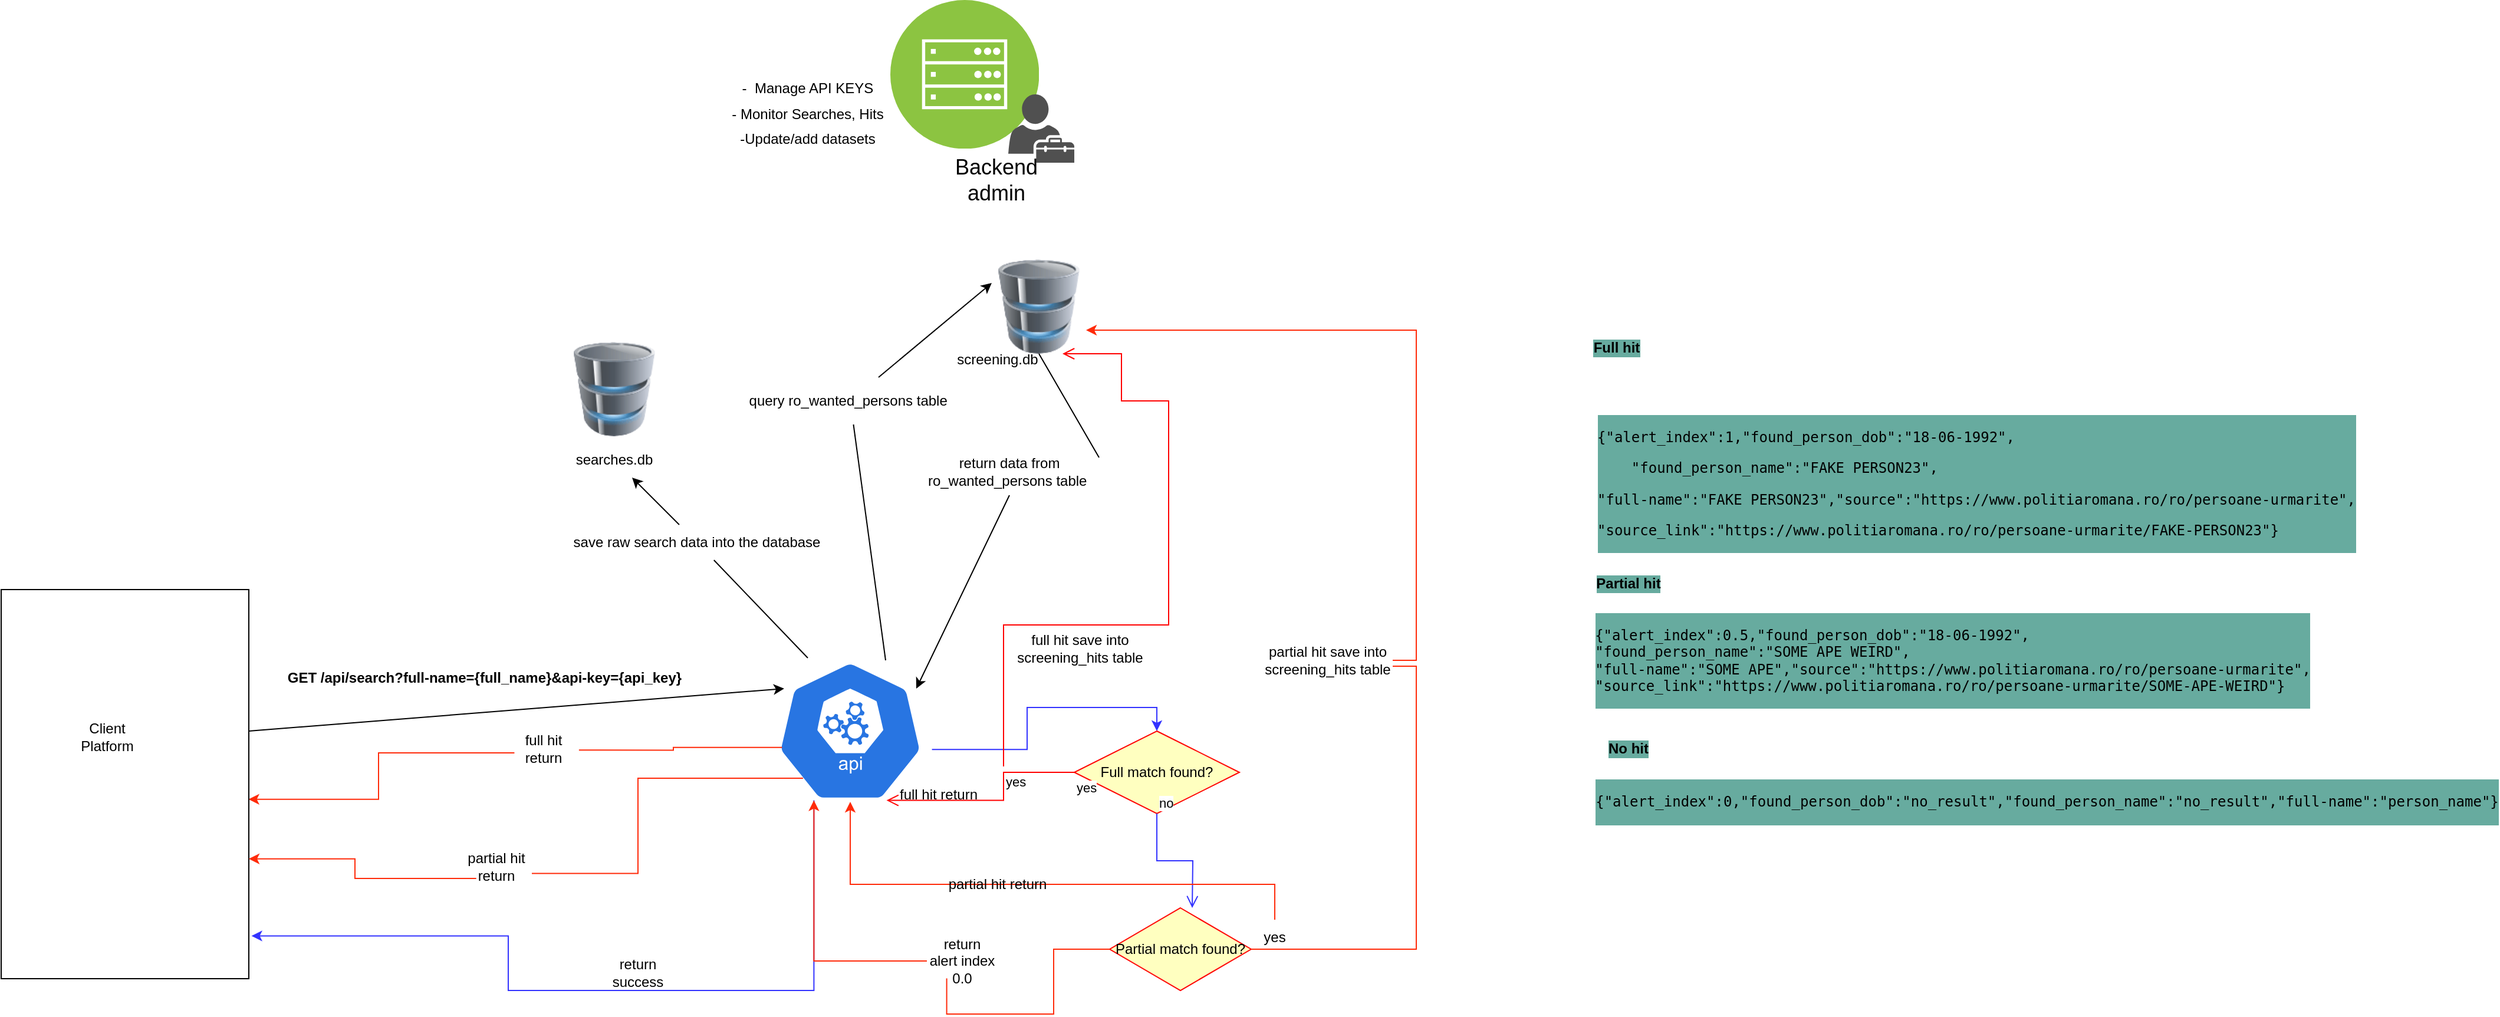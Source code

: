 <mxfile version="20.7.4" type="device"><diagram id="Ht1M8jgEwFfnCIfOTk4-" name="Page-1"><mxGraphModel dx="1468" dy="1824" grid="1" gridSize="10" guides="1" tooltips="1" connect="1" arrows="1" fold="1" page="1" pageScale="1" pageWidth="1169" pageHeight="827" math="0" shadow="0"><root><mxCell id="0"/><mxCell id="1" parent="0"/><mxCell id="ZZOkl-elD7u4CBkSJhDt-34" style="edgeStyle=orthogonalEdgeStyle;rounded=0;orthogonalLoop=1;jettySize=auto;html=1;exitX=0.087;exitY=0.616;exitDx=0;exitDy=0;exitPerimeter=0;entryX=0.999;entryY=0.539;entryDx=0;entryDy=0;entryPerimeter=0;strokeColor=#FF2B0A;startArrow=none;" edge="1" parent="1" source="ZZOkl-elD7u4CBkSJhDt-35" target="ZZOkl-elD7u4CBkSJhDt-4"><mxGeometry relative="1" as="geometry"/></mxCell><mxCell id="ZZOkl-elD7u4CBkSJhDt-36" style="edgeStyle=orthogonalEdgeStyle;rounded=0;orthogonalLoop=1;jettySize=auto;html=1;exitX=0.995;exitY=0.63;exitDx=0;exitDy=0;exitPerimeter=0;entryX=0.5;entryY=0;entryDx=0;entryDy=0;strokeColor=#3333FF;" edge="1" parent="1" source="ZZOkl-elD7u4CBkSJhDt-1" target="ZZOkl-elD7u4CBkSJhDt-20"><mxGeometry relative="1" as="geometry"><Array as="points"><mxPoint x="920" y="386"/><mxPoint x="920" y="350"/><mxPoint x="1030" y="350"/></Array></mxGeometry></mxCell><mxCell id="ZZOkl-elD7u4CBkSJhDt-53" style="edgeStyle=orthogonalEdgeStyle;rounded=0;orthogonalLoop=1;jettySize=auto;html=1;exitX=0.28;exitY=0.99;exitDx=0;exitDy=0;exitPerimeter=0;entryX=1.011;entryY=0.89;entryDx=0;entryDy=0;entryPerimeter=0;strokeColor=#3333FF;" edge="1" parent="1" source="ZZOkl-elD7u4CBkSJhDt-1" target="ZZOkl-elD7u4CBkSJhDt-4"><mxGeometry relative="1" as="geometry"><Array as="points"><mxPoint x="739" y="590"/><mxPoint x="480" y="590"/><mxPoint x="480" y="544"/></Array></mxGeometry></mxCell><mxCell id="ZZOkl-elD7u4CBkSJhDt-1" value="" style="sketch=0;html=1;dashed=0;whitespace=wrap;fillColor=#2875E2;strokeColor=#ffffff;points=[[0.005,0.63,0],[0.1,0.2,0],[0.9,0.2,0],[0.5,0,0],[0.995,0.63,0],[0.72,0.99,0],[0.5,1,0],[0.28,0.99,0]];verticalLabelPosition=bottom;align=center;verticalAlign=top;shape=mxgraph.kubernetes.icon;prIcon=api" vertex="1" parent="1"><mxGeometry x="700" y="310" width="140" height="120" as="geometry"/></mxCell><mxCell id="ZZOkl-elD7u4CBkSJhDt-4" value="" style="rounded=0;whiteSpace=wrap;html=1;" vertex="1" parent="1"><mxGeometry x="50" y="250" width="210" height="330" as="geometry"/></mxCell><mxCell id="ZZOkl-elD7u4CBkSJhDt-5" value="Client Platform" style="text;html=1;strokeColor=none;fillColor=none;align=center;verticalAlign=middle;whiteSpace=wrap;rounded=0;" vertex="1" parent="1"><mxGeometry x="110" y="360" width="60" height="30" as="geometry"/></mxCell><mxCell id="ZZOkl-elD7u4CBkSJhDt-6" value="" style="endArrow=classic;html=1;rounded=0;entryX=0.1;entryY=0.2;entryDx=0;entryDy=0;entryPerimeter=0;" edge="1" parent="1" target="ZZOkl-elD7u4CBkSJhDt-1"><mxGeometry width="50" height="50" relative="1" as="geometry"><mxPoint x="260" y="370" as="sourcePoint"/><mxPoint x="680" y="370" as="targetPoint"/></mxGeometry></mxCell><mxCell id="ZZOkl-elD7u4CBkSJhDt-8" value="GET /api/search?full-name={full_name}&amp;amp;api-key={api_key}" style="text;html=1;strokeColor=none;fillColor=none;align=center;verticalAlign=middle;whiteSpace=wrap;rounded=0;fontStyle=1" vertex="1" parent="1"><mxGeometry x="290" y="320" width="340" height="10" as="geometry"/></mxCell><mxCell id="ZZOkl-elD7u4CBkSJhDt-9" value="" style="image;html=1;image=img/lib/clip_art/computers/Database_128x128.png" vertex="1" parent="1"><mxGeometry x="530" y="40" width="80" height="80" as="geometry"/></mxCell><mxCell id="ZZOkl-elD7u4CBkSJhDt-10" value="" style="image;html=1;image=img/lib/clip_art/computers/Database_128x128.png" vertex="1" parent="1"><mxGeometry x="890" y="-30" width="80" height="80" as="geometry"/></mxCell><mxCell id="ZZOkl-elD7u4CBkSJhDt-11" value="screening.db" style="text;html=1;strokeColor=none;fillColor=none;align=center;verticalAlign=middle;whiteSpace=wrap;rounded=0;" vertex="1" parent="1"><mxGeometry x="865" y="40" width="60" height="30" as="geometry"/></mxCell><mxCell id="ZZOkl-elD7u4CBkSJhDt-12" value="searches.db" style="text;html=1;strokeColor=none;fillColor=none;align=center;verticalAlign=middle;whiteSpace=wrap;rounded=0;" vertex="1" parent="1"><mxGeometry x="540" y="125" width="60" height="30" as="geometry"/></mxCell><mxCell id="ZZOkl-elD7u4CBkSJhDt-13" value="" style="endArrow=classic;html=1;rounded=0;startArrow=none;entryX=0.75;entryY=1;entryDx=0;entryDy=0;" edge="1" parent="1" source="ZZOkl-elD7u4CBkSJhDt-14" target="ZZOkl-elD7u4CBkSJhDt-12"><mxGeometry width="50" height="50" relative="1" as="geometry"><mxPoint x="734" y="308" as="sourcePoint"/><mxPoint x="680" y="210" as="targetPoint"/></mxGeometry></mxCell><mxCell id="ZZOkl-elD7u4CBkSJhDt-15" value="" style="endArrow=classic;html=1;rounded=0;startArrow=none;entryX=0;entryY=0.25;entryDx=0;entryDy=0;" edge="1" parent="1" source="ZZOkl-elD7u4CBkSJhDt-16" target="ZZOkl-elD7u4CBkSJhDt-10"><mxGeometry width="50" height="50" relative="1" as="geometry"><mxPoint x="800" y="310" as="sourcePoint"/><mxPoint x="840" y="200" as="targetPoint"/></mxGeometry></mxCell><mxCell id="ZZOkl-elD7u4CBkSJhDt-17" value="" style="endArrow=classic;html=1;rounded=0;entryX=0.9;entryY=0.2;entryDx=0;entryDy=0;entryPerimeter=0;exitX=0.5;exitY=1;exitDx=0;exitDy=0;startArrow=none;" edge="1" parent="1" source="ZZOkl-elD7u4CBkSJhDt-18" target="ZZOkl-elD7u4CBkSJhDt-1"><mxGeometry width="50" height="50" relative="1" as="geometry"><mxPoint x="1090" y="160" as="sourcePoint"/><mxPoint x="900" y="350" as="targetPoint"/></mxGeometry></mxCell><mxCell id="ZZOkl-elD7u4CBkSJhDt-20" value="Full match found?" style="rhombus;whiteSpace=wrap;html=1;fillColor=#ffffc0;strokeColor=#ff0000;" vertex="1" parent="1"><mxGeometry x="960" y="370" width="140" height="70" as="geometry"/></mxCell><mxCell id="ZZOkl-elD7u4CBkSJhDt-21" value="no" style="edgeStyle=orthogonalEdgeStyle;html=1;align=left;verticalAlign=bottom;endArrow=open;endSize=8;strokeColor=#3333FF;rounded=0;" edge="1" source="ZZOkl-elD7u4CBkSJhDt-20" parent="1"><mxGeometry x="-1" relative="1" as="geometry"><mxPoint x="1060" y="520" as="targetPoint"/></mxGeometry></mxCell><mxCell id="ZZOkl-elD7u4CBkSJhDt-22" value="yes" style="edgeStyle=orthogonalEdgeStyle;html=1;align=left;verticalAlign=top;endArrow=open;endSize=8;strokeColor=#ff0000;rounded=0;entryX=0.72;entryY=0.99;entryDx=0;entryDy=0;entryPerimeter=0;" edge="1" source="ZZOkl-elD7u4CBkSJhDt-20" parent="1" target="ZZOkl-elD7u4CBkSJhDt-1"><mxGeometry x="-1" relative="1" as="geometry"><mxPoint x="870" y="460" as="targetPoint"/></mxGeometry></mxCell><mxCell id="ZZOkl-elD7u4CBkSJhDt-27" style="edgeStyle=orthogonalEdgeStyle;rounded=0;orthogonalLoop=1;jettySize=auto;html=1;exitX=1;exitY=0.5;exitDx=0;exitDy=0;entryX=1;entryY=0.75;entryDx=0;entryDy=0;strokeColor=#FF2B0A;startArrow=none;" edge="1" parent="1" source="ZZOkl-elD7u4CBkSJhDt-28" target="ZZOkl-elD7u4CBkSJhDt-10"><mxGeometry relative="1" as="geometry"/></mxCell><mxCell id="ZZOkl-elD7u4CBkSJhDt-32" style="edgeStyle=orthogonalEdgeStyle;rounded=0;orthogonalLoop=1;jettySize=auto;html=1;exitX=0;exitY=0.5;exitDx=0;exitDy=0;entryX=0.28;entryY=0.99;entryDx=0;entryDy=0;entryPerimeter=0;strokeColor=#FF2B0A;startArrow=none;" edge="1" parent="1" source="ZZOkl-elD7u4CBkSJhDt-33" target="ZZOkl-elD7u4CBkSJhDt-1"><mxGeometry relative="1" as="geometry"/></mxCell><mxCell id="ZZOkl-elD7u4CBkSJhDt-23" value="Partial match found?" style="rhombus;whiteSpace=wrap;html=1;fillColor=#ffffc0;strokeColor=#ff0000;" vertex="1" parent="1"><mxGeometry x="990" y="520" width="120" height="70" as="geometry"/></mxCell><mxCell id="ZZOkl-elD7u4CBkSJhDt-24" value="full hit return" style="text;html=1;strokeColor=none;fillColor=none;align=center;verticalAlign=middle;whiteSpace=wrap;rounded=0;" vertex="1" parent="1"><mxGeometry x="790" y="414" width="110" height="20" as="geometry"/></mxCell><mxCell id="ZZOkl-elD7u4CBkSJhDt-25" value="yes" style="edgeStyle=orthogonalEdgeStyle;html=1;align=left;verticalAlign=top;endArrow=open;endSize=8;strokeColor=#ff0000;rounded=0;entryX=0.75;entryY=1;entryDx=0;entryDy=0;" edge="1" parent="1" target="ZZOkl-elD7u4CBkSJhDt-10"><mxGeometry x="-1" relative="1" as="geometry"><mxPoint x="1040" y="150" as="targetPoint"/><mxPoint x="900" y="400" as="sourcePoint"/><Array as="points"><mxPoint x="900" y="280"/><mxPoint x="1040" y="280"/><mxPoint x="1040" y="90"/><mxPoint x="1000" y="90"/><mxPoint x="1000" y="50"/></Array></mxGeometry></mxCell><mxCell id="ZZOkl-elD7u4CBkSJhDt-26" value="full hit save into screening_hits table" style="text;html=1;strokeColor=none;fillColor=none;align=center;verticalAlign=middle;whiteSpace=wrap;rounded=0;" vertex="1" parent="1"><mxGeometry x="910" y="290" width="110" height="20" as="geometry"/></mxCell><mxCell id="ZZOkl-elD7u4CBkSJhDt-30" style="edgeStyle=orthogonalEdgeStyle;rounded=0;orthogonalLoop=1;jettySize=auto;html=1;entryX=0.5;entryY=1;entryDx=0;entryDy=0;entryPerimeter=0;strokeColor=#FF2B0A;" edge="1" parent="1" source="ZZOkl-elD7u4CBkSJhDt-29" target="ZZOkl-elD7u4CBkSJhDt-1"><mxGeometry relative="1" as="geometry"><Array as="points"><mxPoint x="1130" y="500"/><mxPoint x="770" y="500"/></Array></mxGeometry></mxCell><mxCell id="ZZOkl-elD7u4CBkSJhDt-29" value="yes" style="text;html=1;strokeColor=none;fillColor=none;align=center;verticalAlign=middle;whiteSpace=wrap;rounded=0;" vertex="1" parent="1"><mxGeometry x="1100" y="530" width="60" height="30" as="geometry"/></mxCell><mxCell id="ZZOkl-elD7u4CBkSJhDt-31" value="partial hit return" style="text;html=1;strokeColor=none;fillColor=none;align=center;verticalAlign=middle;whiteSpace=wrap;rounded=0;" vertex="1" parent="1"><mxGeometry x="840" y="490" width="110" height="20" as="geometry"/></mxCell><mxCell id="ZZOkl-elD7u4CBkSJhDt-37" value="&lt;pre style=&quot;text-align: start; overflow-wrap: break-word;&quot;&gt;{&quot;alert_index&quot;:1,&quot;found_person_dob&quot;:&quot;18-06-1992&quot;,&lt;/pre&gt;&lt;pre style=&quot;text-align: start; overflow-wrap: break-word;&quot;&gt;    &quot;found_person_name&quot;:&quot;FAKE PERSON23&quot;,&lt;/pre&gt;&lt;pre style=&quot;text-align: start; overflow-wrap: break-word;&quot;&gt;&quot;full-name&quot;:&quot;FAKE PERSON23&quot;,&quot;source&quot;:&quot;https://www.politiaromana.ro/ro/persoane-urmarite&quot;,&lt;/pre&gt;&lt;pre style=&quot;text-align: start; overflow-wrap: break-word;&quot;&gt;&quot;source_link&quot;:&quot;https://www.politiaromana.ro/ro/persoane-urmarite/FAKE-PERSON23&quot;}&lt;/pre&gt;" style="text;html=1;strokeColor=none;fillColor=none;align=center;verticalAlign=middle;whiteSpace=wrap;rounded=0;labelBackgroundColor=#67AB9F;" vertex="1" parent="1"><mxGeometry x="1380" y="160" width="690" as="geometry"/></mxCell><mxCell id="ZZOkl-elD7u4CBkSJhDt-38" style="edgeStyle=orthogonalEdgeStyle;rounded=0;orthogonalLoop=1;jettySize=auto;html=1;exitX=0.214;exitY=0.833;exitDx=0;exitDy=0;exitPerimeter=0;entryX=1;entryY=0.692;entryDx=0;entryDy=0;entryPerimeter=0;strokeColor=#FF2B0A;startArrow=none;" edge="1" parent="1" source="ZZOkl-elD7u4CBkSJhDt-39" target="ZZOkl-elD7u4CBkSJhDt-4"><mxGeometry relative="1" as="geometry"><mxPoint x="710" y="480.04" as="sourcePoint"/><mxPoint x="269.09" y="522.31" as="targetPoint"/><Array as="points"/></mxGeometry></mxCell><mxCell id="ZZOkl-elD7u4CBkSJhDt-35" value="full hit return" style="text;html=1;strokeColor=none;fillColor=none;align=center;verticalAlign=middle;whiteSpace=wrap;rounded=0;" vertex="1" parent="1"><mxGeometry x="480" y="370" width="60" height="30" as="geometry"/></mxCell><mxCell id="ZZOkl-elD7u4CBkSJhDt-40" value="" style="edgeStyle=orthogonalEdgeStyle;rounded=0;orthogonalLoop=1;jettySize=auto;html=1;exitX=0.087;exitY=0.616;exitDx=0;exitDy=0;exitPerimeter=0;entryX=0.999;entryY=0.539;entryDx=0;entryDy=0;entryPerimeter=0;strokeColor=#FF2B0A;endArrow=none;" edge="1" parent="1" source="ZZOkl-elD7u4CBkSJhDt-1" target="ZZOkl-elD7u4CBkSJhDt-35"><mxGeometry relative="1" as="geometry"><mxPoint x="712.18" y="383.92" as="sourcePoint"/><mxPoint x="259.79" y="427.87" as="targetPoint"/></mxGeometry></mxCell><mxCell id="ZZOkl-elD7u4CBkSJhDt-39" value="partial hit return" style="text;html=1;strokeColor=none;fillColor=none;align=center;verticalAlign=middle;whiteSpace=wrap;rounded=0;" vertex="1" parent="1"><mxGeometry x="440" y="470" width="60" height="30" as="geometry"/></mxCell><mxCell id="ZZOkl-elD7u4CBkSJhDt-41" value="" style="edgeStyle=orthogonalEdgeStyle;rounded=0;orthogonalLoop=1;jettySize=auto;html=1;exitX=0.214;exitY=0.833;exitDx=0;exitDy=0;exitPerimeter=0;entryX=1;entryY=0.692;entryDx=0;entryDy=0;entryPerimeter=0;strokeColor=#FF2B0A;endArrow=none;" edge="1" parent="1" source="ZZOkl-elD7u4CBkSJhDt-1" target="ZZOkl-elD7u4CBkSJhDt-39"><mxGeometry relative="1" as="geometry"><mxPoint x="729.96" y="409.96" as="sourcePoint"/><mxPoint x="260" y="478.36" as="targetPoint"/><Array as="points"><mxPoint x="590" y="410"/><mxPoint x="590" y="491"/></Array></mxGeometry></mxCell><mxCell id="ZZOkl-elD7u4CBkSJhDt-28" value="partial hit save into screening_hits table" style="text;html=1;strokeColor=none;fillColor=none;align=center;verticalAlign=middle;whiteSpace=wrap;rounded=0;" vertex="1" parent="1"><mxGeometry x="1120" y="300" width="110" height="20" as="geometry"/></mxCell><mxCell id="ZZOkl-elD7u4CBkSJhDt-42" value="" style="edgeStyle=orthogonalEdgeStyle;rounded=0;orthogonalLoop=1;jettySize=auto;html=1;exitX=1;exitY=0.5;exitDx=0;exitDy=0;entryX=1;entryY=0.75;entryDx=0;entryDy=0;strokeColor=#FF2B0A;endArrow=none;" edge="1" parent="1" source="ZZOkl-elD7u4CBkSJhDt-23" target="ZZOkl-elD7u4CBkSJhDt-28"><mxGeometry relative="1" as="geometry"><mxPoint x="1110" y="555" as="sourcePoint"/><mxPoint x="1140" y="100" as="targetPoint"/></mxGeometry></mxCell><mxCell id="ZZOkl-elD7u4CBkSJhDt-14" value="save raw search data into the database" style="text;html=1;strokeColor=none;fillColor=none;align=center;verticalAlign=middle;whiteSpace=wrap;rounded=0;" vertex="1" parent="1"><mxGeometry x="520" y="195" width="240" height="30" as="geometry"/></mxCell><mxCell id="ZZOkl-elD7u4CBkSJhDt-44" value="" style="endArrow=none;html=1;rounded=0;" edge="1" parent="1" target="ZZOkl-elD7u4CBkSJhDt-14"><mxGeometry width="50" height="50" relative="1" as="geometry"><mxPoint x="734" y="308" as="sourcePoint"/><mxPoint x="680" y="210" as="targetPoint"/></mxGeometry></mxCell><mxCell id="ZZOkl-elD7u4CBkSJhDt-16" value="query ro_wanted_persons table&amp;nbsp;" style="text;html=1;strokeColor=none;fillColor=none;align=center;verticalAlign=middle;whiteSpace=wrap;rounded=0;" vertex="1" parent="1"><mxGeometry x="675" y="70" width="190" height="40" as="geometry"/></mxCell><mxCell id="ZZOkl-elD7u4CBkSJhDt-45" value="" style="endArrow=none;html=1;rounded=0;" edge="1" parent="1" target="ZZOkl-elD7u4CBkSJhDt-16"><mxGeometry width="50" height="50" relative="1" as="geometry"><mxPoint x="800" y="310" as="sourcePoint"/><mxPoint x="910" y="90" as="targetPoint"/></mxGeometry></mxCell><mxCell id="ZZOkl-elD7u4CBkSJhDt-18" value="return data from ro_wanted_persons table&amp;nbsp;" style="text;html=1;strokeColor=none;fillColor=none;align=center;verticalAlign=middle;whiteSpace=wrap;rounded=0;" vertex="1" parent="1"><mxGeometry x="810" y="130" width="190" height="40" as="geometry"/></mxCell><mxCell id="ZZOkl-elD7u4CBkSJhDt-47" value="" style="endArrow=none;html=1;rounded=0;entryX=0.9;entryY=0.2;entryDx=0;entryDy=0;entryPerimeter=0;exitX=0.5;exitY=1;exitDx=0;exitDy=0;" edge="1" parent="1" source="ZZOkl-elD7u4CBkSJhDt-10" target="ZZOkl-elD7u4CBkSJhDt-18"><mxGeometry width="50" height="50" relative="1" as="geometry"><mxPoint x="930" y="50" as="sourcePoint"/><mxPoint x="826" y="334.0" as="targetPoint"/></mxGeometry></mxCell><mxCell id="ZZOkl-elD7u4CBkSJhDt-33" value="return alert index 0.0" style="text;html=1;strokeColor=none;fillColor=none;align=center;verticalAlign=middle;whiteSpace=wrap;rounded=0;" vertex="1" parent="1"><mxGeometry x="835" y="550" width="60" height="30" as="geometry"/></mxCell><mxCell id="ZZOkl-elD7u4CBkSJhDt-51" value="" style="edgeStyle=orthogonalEdgeStyle;rounded=0;orthogonalLoop=1;jettySize=auto;html=1;exitX=0;exitY=0.5;exitDx=0;exitDy=0;entryX=0.28;entryY=0.99;entryDx=0;entryDy=0;entryPerimeter=0;strokeColor=#FF2B0A;endArrow=none;" edge="1" parent="1" source="ZZOkl-elD7u4CBkSJhDt-23" target="ZZOkl-elD7u4CBkSJhDt-33"><mxGeometry relative="1" as="geometry"><mxPoint x="990" y="555" as="sourcePoint"/><mxPoint x="739.2" y="428.8" as="targetPoint"/></mxGeometry></mxCell><mxCell id="ZZOkl-elD7u4CBkSJhDt-54" value="return success" style="text;html=1;strokeColor=none;fillColor=none;align=center;verticalAlign=middle;whiteSpace=wrap;rounded=0;" vertex="1" parent="1"><mxGeometry x="560" y="560" width="60" height="30" as="geometry"/></mxCell><mxCell id="ZZOkl-elD7u4CBkSJhDt-55" value="&lt;pre style=&quot;text-align: start; overflow-wrap: break-word;&quot;&gt;&lt;pre style=&quot;overflow-wrap: break-word;&quot;&gt;{&quot;alert_index&quot;:0.5,&quot;found_person_dob&quot;:&quot;18-06-1992&quot;,&lt;br&gt;&quot;found_person_name&quot;:&quot;SOME APE WEIRD&quot;,&lt;br&gt;&quot;full-name&quot;:&quot;SOME APE&quot;,&quot;source&quot;:&quot;https://www.politiaromana.ro/ro/persoane-urmarite&quot;,&lt;br/&gt;&quot;source_link&quot;:&quot;https://www.politiaromana.ro/ro/persoane-urmarite/SOME-APE-WEIRD&quot;}&lt;/pre&gt;&lt;/pre&gt;" style="text;html=1;strokeColor=none;fillColor=none;align=center;verticalAlign=middle;whiteSpace=wrap;rounded=0;labelBackgroundColor=#67AB9F;" vertex="1" parent="1"><mxGeometry x="1360" y="310" width="690" as="geometry"/></mxCell><mxCell id="ZZOkl-elD7u4CBkSJhDt-56" value="&lt;pre style=&quot;text-align: start; overflow-wrap: break-word;&quot;&gt;&lt;pre style=&quot;overflow-wrap: break-word;&quot;&gt;{&quot;alert_index&quot;:0,&quot;found_person_dob&quot;:&quot;no_result&quot;,&quot;found_person_name&quot;:&quot;no_result&quot;,&quot;full-name&quot;:&quot;person_name&quot;}&lt;/pre&gt;&lt;/pre&gt;" style="text;html=1;strokeColor=none;fillColor=none;align=center;verticalAlign=middle;whiteSpace=wrap;rounded=0;labelBackgroundColor=#67AB9F;" vertex="1" parent="1"><mxGeometry x="1440" y="430" width="690" as="geometry"/></mxCell><mxCell id="ZZOkl-elD7u4CBkSJhDt-57" value="Full hit" style="text;html=1;strokeColor=none;fillColor=none;align=center;verticalAlign=middle;whiteSpace=wrap;rounded=0;labelBackgroundColor=#67AB9F;fontStyle=1" vertex="1" parent="1"><mxGeometry x="1390" y="30" width="60" height="30" as="geometry"/></mxCell><mxCell id="ZZOkl-elD7u4CBkSJhDt-58" value="Partial hit" style="text;html=1;strokeColor=none;fillColor=none;align=center;verticalAlign=middle;whiteSpace=wrap;rounded=0;labelBackgroundColor=#67AB9F;fontStyle=1" vertex="1" parent="1"><mxGeometry x="1400" y="230" width="60" height="30" as="geometry"/></mxCell><mxCell id="ZZOkl-elD7u4CBkSJhDt-59" value="No hit" style="text;html=1;strokeColor=none;fillColor=none;align=center;verticalAlign=middle;whiteSpace=wrap;rounded=0;labelBackgroundColor=#67AB9F;fontStyle=1" vertex="1" parent="1"><mxGeometry x="1400" y="370" width="60" height="30" as="geometry"/></mxCell><mxCell id="ZZOkl-elD7u4CBkSJhDt-60" value="" style="aspect=fixed;perimeter=ellipsePerimeter;html=1;align=center;shadow=0;dashed=0;fontColor=#4277BB;labelBackgroundColor=#ffffff;fontSize=12;spacingTop=3;image;image=img/lib/ibm/infrastructure/mobile_backend.svg;" vertex="1" parent="1"><mxGeometry x="804" y="-250" width="126" height="126" as="geometry"/></mxCell><mxCell id="ZZOkl-elD7u4CBkSJhDt-61" value="" style="sketch=0;pointerEvents=1;shadow=0;dashed=0;html=1;strokeColor=none;fillColor=#505050;labelPosition=center;verticalLabelPosition=bottom;verticalAlign=top;outlineConnect=0;align=center;shape=mxgraph.office.users.tenant_admin;labelBackgroundColor=#67AB9F;" vertex="1" parent="1"><mxGeometry x="904" y="-170" width="56" height="58" as="geometry"/></mxCell><mxCell id="ZZOkl-elD7u4CBkSJhDt-62" value="&lt;font style=&quot;font-size: 18px;&quot;&gt;Backend admin&lt;/font&gt;" style="text;html=1;strokeColor=none;fillColor=none;align=center;verticalAlign=middle;whiteSpace=wrap;rounded=0;labelBackgroundColor=none;" vertex="1" parent="1"><mxGeometry x="864" y="-112" width="60" height="30" as="geometry"/></mxCell><mxCell id="ZZOkl-elD7u4CBkSJhDt-63" value="&lt;font style=&quot;font-size: 12px;&quot;&gt;-&amp;nbsp; Manage API KEYS&lt;br&gt;- Monitor Searches, Hits&lt;br&gt;-Update/add datasets&lt;/font&gt;" style="text;html=1;strokeColor=none;fillColor=none;align=center;verticalAlign=middle;whiteSpace=wrap;rounded=0;labelBackgroundColor=none;fontSize=18;" vertex="1" parent="1"><mxGeometry x="644" y="-170" width="180" height="30" as="geometry"/></mxCell></root></mxGraphModel></diagram></mxfile>